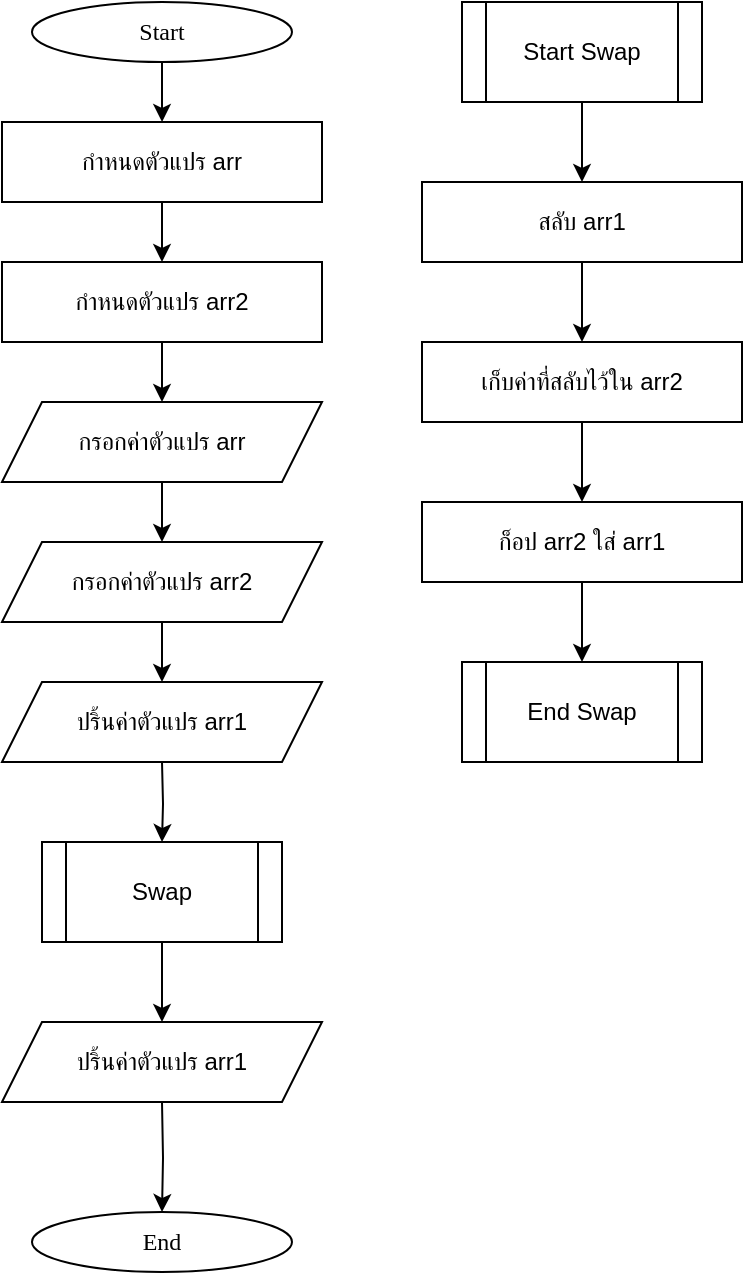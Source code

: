 <mxfile version="25.0.3">
  <diagram name="Page-1" id="OoYyzuLgH20hU97CnSWy">
    <mxGraphModel dx="2587" dy="2042" grid="1" gridSize="10" guides="1" tooltips="1" connect="1" arrows="1" fold="1" page="1" pageScale="1" pageWidth="850" pageHeight="1100" math="0" shadow="0">
      <root>
        <mxCell id="0" />
        <mxCell id="1" parent="0" />
        <mxCell id="eXcu4et_BLzw9MHAtKzA-2" value="" style="edgeStyle=orthogonalEdgeStyle;rounded=0;orthogonalLoop=1;jettySize=auto;html=1;" edge="1" parent="1" source="eXcu4et_BLzw9MHAtKzA-3">
          <mxGeometry relative="1" as="geometry">
            <mxPoint x="-659.971" y="-950" as="targetPoint" />
          </mxGeometry>
        </mxCell>
        <mxCell id="eXcu4et_BLzw9MHAtKzA-3" value="&lt;font data-font-src=&quot;https://fonts.googleapis.com/css?family=Sarabun&quot; face=&quot;Sarabun&quot;&gt;Start&lt;/font&gt;" style="ellipse;whiteSpace=wrap;html=1;" vertex="1" parent="1">
          <mxGeometry x="-725.0" y="-1010" width="130" height="30" as="geometry" />
        </mxCell>
        <mxCell id="eXcu4et_BLzw9MHAtKzA-4" value="" style="edgeStyle=orthogonalEdgeStyle;rounded=0;orthogonalLoop=1;jettySize=auto;html=1;" edge="1" parent="1" source="eXcu4et_BLzw9MHAtKzA-5" target="eXcu4et_BLzw9MHAtKzA-16">
          <mxGeometry relative="1" as="geometry" />
        </mxCell>
        <mxCell id="eXcu4et_BLzw9MHAtKzA-5" value="กรอกค่าตัวแปร arr" style="rounded=0;whiteSpace=wrap;html=1;shape=parallelogram;perimeter=parallelogramPerimeter;fixedSize=1;" vertex="1" parent="1">
          <mxGeometry x="-740" y="-810" width="160" height="40" as="geometry" />
        </mxCell>
        <mxCell id="eXcu4et_BLzw9MHAtKzA-8" style="edgeStyle=orthogonalEdgeStyle;rounded=0;orthogonalLoop=1;jettySize=auto;html=1;entryX=0.5;entryY=0;entryDx=0;entryDy=0;" edge="1" parent="1" source="eXcu4et_BLzw9MHAtKzA-9">
          <mxGeometry relative="1" as="geometry">
            <mxPoint x="-660" y="-880" as="targetPoint" />
          </mxGeometry>
        </mxCell>
        <mxCell id="eXcu4et_BLzw9MHAtKzA-9" value="กำหนดตัวแปร arr" style="rounded=0;whiteSpace=wrap;html=1;" vertex="1" parent="1">
          <mxGeometry x="-740" y="-950" width="160" height="40" as="geometry" />
        </mxCell>
        <mxCell id="eXcu4et_BLzw9MHAtKzA-13" value="" style="edgeStyle=orthogonalEdgeStyle;rounded=0;orthogonalLoop=1;jettySize=auto;html=1;" edge="1" parent="1" source="eXcu4et_BLzw9MHAtKzA-14" target="eXcu4et_BLzw9MHAtKzA-5">
          <mxGeometry relative="1" as="geometry" />
        </mxCell>
        <mxCell id="eXcu4et_BLzw9MHAtKzA-14" value="กำหนดตัวแปร arr2" style="rounded=0;whiteSpace=wrap;html=1;" vertex="1" parent="1">
          <mxGeometry x="-740" y="-880" width="160" height="40" as="geometry" />
        </mxCell>
        <mxCell id="eXcu4et_BLzw9MHAtKzA-15" value="" style="edgeStyle=orthogonalEdgeStyle;rounded=0;orthogonalLoop=1;jettySize=auto;html=1;" edge="1" parent="1" source="eXcu4et_BLzw9MHAtKzA-16">
          <mxGeometry relative="1" as="geometry">
            <mxPoint x="-660" y="-670" as="targetPoint" />
          </mxGeometry>
        </mxCell>
        <mxCell id="eXcu4et_BLzw9MHAtKzA-16" value="กรอกค่าตัวแปร arr2" style="rounded=0;whiteSpace=wrap;html=1;shape=parallelogram;perimeter=parallelogramPerimeter;fixedSize=1;" vertex="1" parent="1">
          <mxGeometry x="-740" y="-740" width="160" height="40" as="geometry" />
        </mxCell>
        <mxCell id="eXcu4et_BLzw9MHAtKzA-17" value="" style="edgeStyle=orthogonalEdgeStyle;rounded=0;orthogonalLoop=1;jettySize=auto;html=1;" edge="1" parent="1" target="eXcu4et_BLzw9MHAtKzA-29">
          <mxGeometry relative="1" as="geometry">
            <mxPoint x="-660" y="-630" as="sourcePoint" />
          </mxGeometry>
        </mxCell>
        <mxCell id="eXcu4et_BLzw9MHAtKzA-19" value="" style="edgeStyle=orthogonalEdgeStyle;rounded=0;orthogonalLoop=1;jettySize=auto;html=1;" edge="1" parent="1" source="eXcu4et_BLzw9MHAtKzA-20" target="eXcu4et_BLzw9MHAtKzA-22">
          <mxGeometry relative="1" as="geometry" />
        </mxCell>
        <mxCell id="eXcu4et_BLzw9MHAtKzA-20" value="Start Swap" style="shape=process;whiteSpace=wrap;html=1;backgroundOutline=1;" vertex="1" parent="1">
          <mxGeometry x="-510" y="-1010" width="120" height="50" as="geometry" />
        </mxCell>
        <mxCell id="eXcu4et_BLzw9MHAtKzA-21" value="" style="edgeStyle=orthogonalEdgeStyle;rounded=0;orthogonalLoop=1;jettySize=auto;html=1;" edge="1" parent="1" source="eXcu4et_BLzw9MHAtKzA-22" target="eXcu4et_BLzw9MHAtKzA-24">
          <mxGeometry relative="1" as="geometry" />
        </mxCell>
        <mxCell id="eXcu4et_BLzw9MHAtKzA-22" value="สลับ arr1" style="rounded=0;whiteSpace=wrap;html=1;" vertex="1" parent="1">
          <mxGeometry x="-530" y="-920" width="160" height="40" as="geometry" />
        </mxCell>
        <mxCell id="eXcu4et_BLzw9MHAtKzA-23" value="" style="edgeStyle=orthogonalEdgeStyle;rounded=0;orthogonalLoop=1;jettySize=auto;html=1;" edge="1" parent="1" source="eXcu4et_BLzw9MHAtKzA-24" target="eXcu4et_BLzw9MHAtKzA-26">
          <mxGeometry relative="1" as="geometry" />
        </mxCell>
        <mxCell id="eXcu4et_BLzw9MHAtKzA-24" value="เก็บค่าที่สลับไว้ใน arr2" style="rounded=0;whiteSpace=wrap;html=1;" vertex="1" parent="1">
          <mxGeometry x="-530" y="-840" width="160" height="40" as="geometry" />
        </mxCell>
        <mxCell id="eXcu4et_BLzw9MHAtKzA-25" value="" style="edgeStyle=orthogonalEdgeStyle;rounded=0;orthogonalLoop=1;jettySize=auto;html=1;" edge="1" parent="1" source="eXcu4et_BLzw9MHAtKzA-26" target="eXcu4et_BLzw9MHAtKzA-27">
          <mxGeometry relative="1" as="geometry" />
        </mxCell>
        <mxCell id="eXcu4et_BLzw9MHAtKzA-26" value="ก็อป arr2 ใส่ arr1" style="rounded=0;whiteSpace=wrap;html=1;" vertex="1" parent="1">
          <mxGeometry x="-530" y="-760" width="160" height="40" as="geometry" />
        </mxCell>
        <mxCell id="eXcu4et_BLzw9MHAtKzA-27" value="End Swap" style="shape=process;whiteSpace=wrap;html=1;backgroundOutline=1;" vertex="1" parent="1">
          <mxGeometry x="-510" y="-680" width="120" height="50" as="geometry" />
        </mxCell>
        <mxCell id="eXcu4et_BLzw9MHAtKzA-28" value="" style="edgeStyle=orthogonalEdgeStyle;rounded=0;orthogonalLoop=1;jettySize=auto;html=1;" edge="1" parent="1" source="eXcu4et_BLzw9MHAtKzA-29">
          <mxGeometry relative="1" as="geometry">
            <mxPoint x="-660" y="-500" as="targetPoint" />
          </mxGeometry>
        </mxCell>
        <mxCell id="eXcu4et_BLzw9MHAtKzA-29" value="Swap" style="shape=process;whiteSpace=wrap;html=1;backgroundOutline=1;" vertex="1" parent="1">
          <mxGeometry x="-720" y="-590" width="120" height="50" as="geometry" />
        </mxCell>
        <mxCell id="eXcu4et_BLzw9MHAtKzA-30" value="" style="edgeStyle=orthogonalEdgeStyle;rounded=0;orthogonalLoop=1;jettySize=auto;html=1;" edge="1" parent="1" target="eXcu4et_BLzw9MHAtKzA-32">
          <mxGeometry relative="1" as="geometry">
            <mxPoint x="-660" y="-460" as="sourcePoint" />
          </mxGeometry>
        </mxCell>
        <mxCell id="eXcu4et_BLzw9MHAtKzA-32" value="&lt;font data-font-src=&quot;https://fonts.googleapis.com/css?family=Sarabun&quot; face=&quot;Sarabun&quot;&gt;End&lt;/font&gt;" style="ellipse;whiteSpace=wrap;html=1;" vertex="1" parent="1">
          <mxGeometry x="-725.0" y="-405" width="130" height="30" as="geometry" />
        </mxCell>
        <mxCell id="eXcu4et_BLzw9MHAtKzA-33" value="ปริ้นค่าตัวแปร arr1" style="rounded=0;whiteSpace=wrap;html=1;shape=parallelogram;perimeter=parallelogramPerimeter;fixedSize=1;" vertex="1" parent="1">
          <mxGeometry x="-740" y="-670" width="160" height="40" as="geometry" />
        </mxCell>
        <mxCell id="eXcu4et_BLzw9MHAtKzA-34" value="ปริ้นค่าตัวแปร arr1" style="rounded=0;whiteSpace=wrap;html=1;shape=parallelogram;perimeter=parallelogramPerimeter;fixedSize=1;" vertex="1" parent="1">
          <mxGeometry x="-740" y="-500" width="160" height="40" as="geometry" />
        </mxCell>
      </root>
    </mxGraphModel>
  </diagram>
</mxfile>
